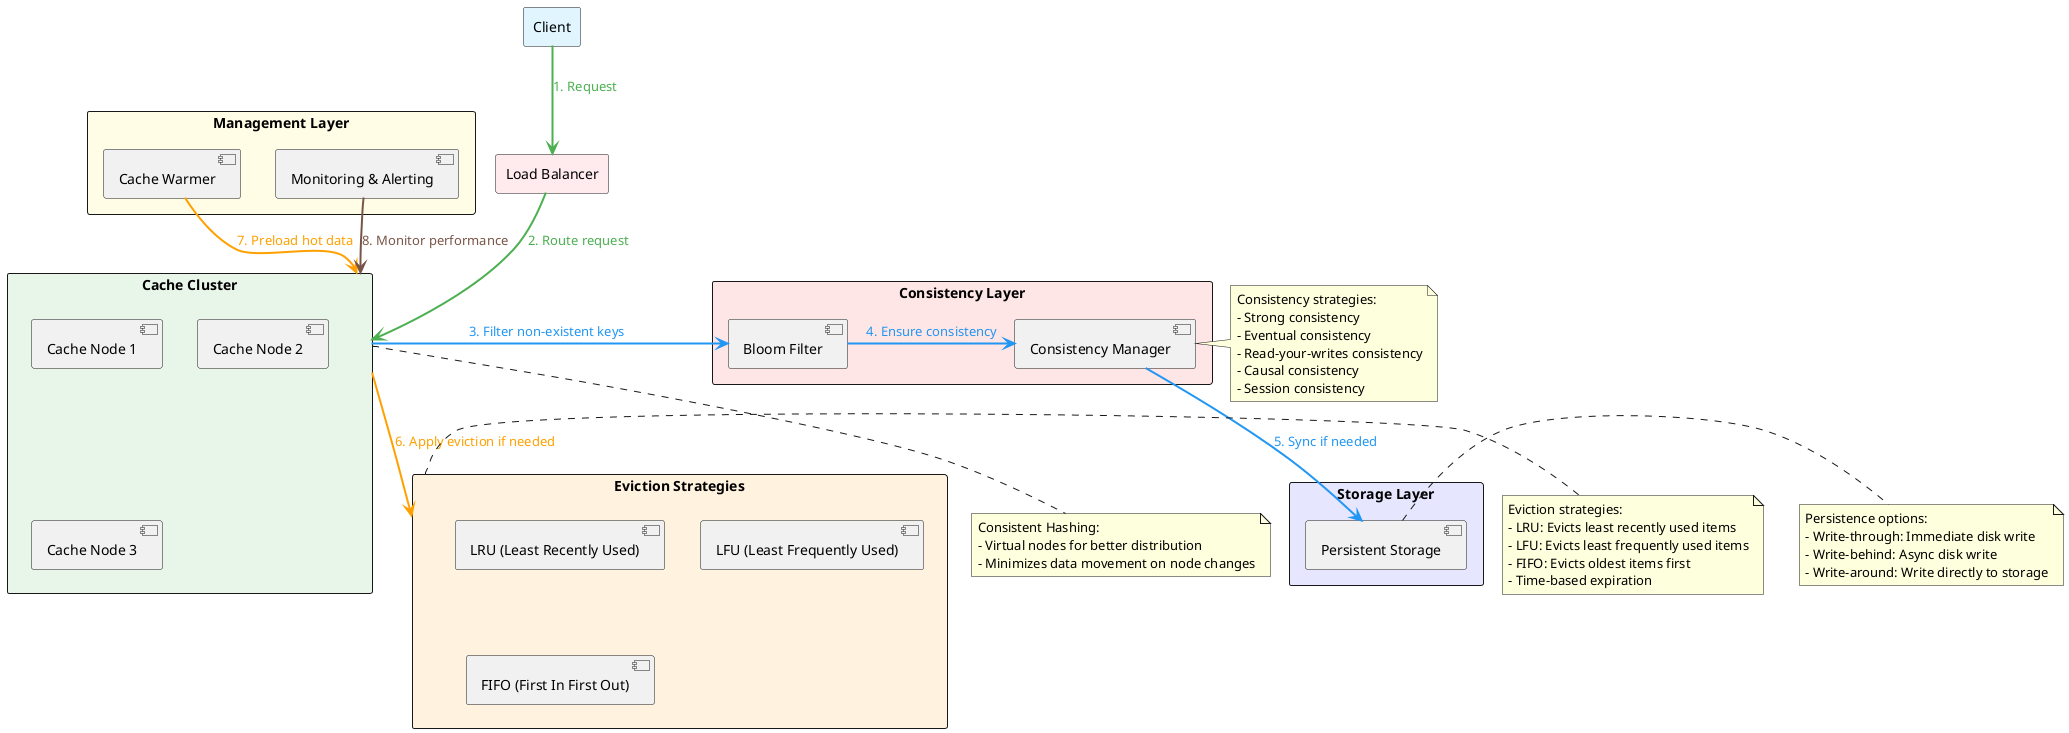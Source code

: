 @startuml Distributed Cache System with Enhanced Consistency and Eviction Strategies

allowmixing

rectangle "Client" as Client #E1F5FE

rectangle "Load Balancer" as LB #FFEBEE

rectangle "Cache Cluster" as CC #E8F5E9 {
    component "Cache Node 1" as CN1
    component "Cache Node 2" as CN2
    component "Cache Node 3" as CN3
}

rectangle "Consistency Layer" as ConsistencyLayer #FFE6E6 {
    component "Consistency Manager" as CM
    component "Bloom Filter" as BF
}

rectangle "Eviction Strategies" as EvictionStrategies #FFF3E0 {
    component "LRU (Least Recently Used)" as LRU
    component "LFU (Least Frequently Used)" as LFU
    component "FIFO (First In First Out)" as FIFO
}

rectangle "Storage Layer" as StorageLayer #E6E6FF {
    component "Persistent Storage" as PS
}

rectangle "Management Layer" as ManagementLayer #FFFDE6 {
    component "Cache Warmer" as CW
    component "Monitoring & Alerting" as MA
}

Client -[#4CAF50,thickness=2]down-> LB : <color:#4CAF50>1. Request</color>
LB -[#4CAF50,thickness=2]down-> CC : <color:#4CAF50>2. Route request</color>
CC -[#2196F3,thickness=2]right-> BF : <color:#2196F3>3. Filter non-existent keys</color>
BF -[#2196F3,thickness=2]right-> CM : <color:#2196F3>4. Ensure consistency</color>
CM -[#2196F3,thickness=2]down-> PS : <color:#2196F3>5. Sync if needed</color>
CC -[#FFA000,thickness=2]down-> EvictionStrategies : <color:#FFA000>6. Apply eviction if needed</color>
CW -[#FFA000,thickness=2]left-> CC : <color:#FFA000>7. Preload hot data</color>
MA -[#795548,thickness=2]-> CC : <color:#795548>8. Monitor performance</color>

note right of CM
  Consistency strategies:
  - Strong consistency
  - Eventual consistency
  - Read-your-writes consistency
  - Causal consistency
  - Session consistency
end note

note right of EvictionStrategies
  Eviction strategies:
  - LRU: Evicts least recently used items
  - LFU: Evicts least frequently used items
  - FIFO: Evicts oldest items first
  - Time-based expiration
end note

note bottom of CC
  Consistent Hashing:
  - Virtual nodes for better distribution
  - Minimizes data movement on node changes
end note

note right of PS
  Persistence options:
  - Write-through: Immediate disk write
  - Write-behind: Async disk write
  - Write-around: Write directly to storage
end note

@enduml
